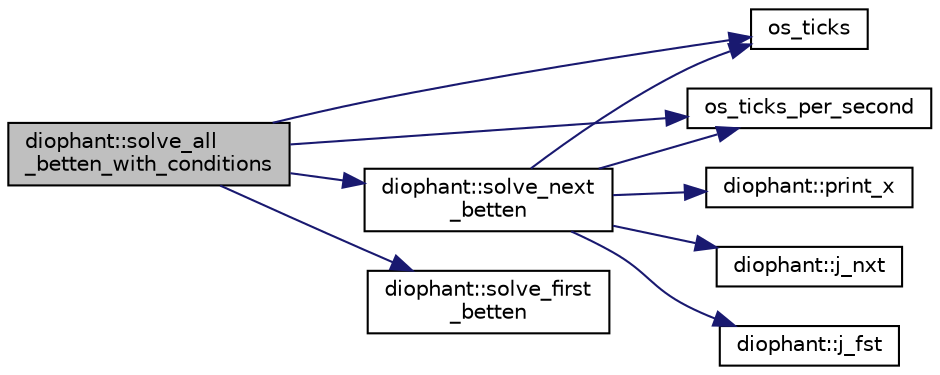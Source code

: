 digraph "diophant::solve_all_betten_with_conditions"
{
  edge [fontname="Helvetica",fontsize="10",labelfontname="Helvetica",labelfontsize="10"];
  node [fontname="Helvetica",fontsize="10",shape=record];
  rankdir="LR";
  Node613 [label="diophant::solve_all\l_betten_with_conditions",height=0.2,width=0.4,color="black", fillcolor="grey75", style="filled", fontcolor="black"];
  Node613 -> Node614 [color="midnightblue",fontsize="10",style="solid",fontname="Helvetica"];
  Node614 [label="os_ticks",height=0.2,width=0.4,color="black", fillcolor="white", style="filled",URL="$d5/db4/io__and__os_8h.html#a3da6d2b09e35d569adb7101dffcb5224"];
  Node613 -> Node615 [color="midnightblue",fontsize="10",style="solid",fontname="Helvetica"];
  Node615 [label="os_ticks_per_second",height=0.2,width=0.4,color="black", fillcolor="white", style="filled",URL="$d5/db4/io__and__os_8h.html#a1b35e7a094dfde9db39ae352c9c17042"];
  Node613 -> Node616 [color="midnightblue",fontsize="10",style="solid",fontname="Helvetica"];
  Node616 [label="diophant::solve_first\l_betten",height=0.2,width=0.4,color="black", fillcolor="white", style="filled",URL="$d7/d9c/classdiophant.html#a81a7f992acc7e822a7843bdc28fbe36e"];
  Node613 -> Node617 [color="midnightblue",fontsize="10",style="solid",fontname="Helvetica"];
  Node617 [label="diophant::solve_next\l_betten",height=0.2,width=0.4,color="black", fillcolor="white", style="filled",URL="$d7/d9c/classdiophant.html#a016c6994359c98f5939305532dc60f89"];
  Node617 -> Node614 [color="midnightblue",fontsize="10",style="solid",fontname="Helvetica"];
  Node617 -> Node615 [color="midnightblue",fontsize="10",style="solid",fontname="Helvetica"];
  Node617 -> Node618 [color="midnightblue",fontsize="10",style="solid",fontname="Helvetica"];
  Node618 [label="diophant::print_x",height=0.2,width=0.4,color="black", fillcolor="white", style="filled",URL="$d7/d9c/classdiophant.html#a0a0960d96500c35a1632c507925dbe6e"];
  Node617 -> Node619 [color="midnightblue",fontsize="10",style="solid",fontname="Helvetica"];
  Node619 [label="diophant::j_nxt",height=0.2,width=0.4,color="black", fillcolor="white", style="filled",URL="$d7/d9c/classdiophant.html#ab7edeaceecc124fb9595d34e2f10fd29"];
  Node617 -> Node620 [color="midnightblue",fontsize="10",style="solid",fontname="Helvetica"];
  Node620 [label="diophant::j_fst",height=0.2,width=0.4,color="black", fillcolor="white", style="filled",URL="$d7/d9c/classdiophant.html#aba2e20ceb103c3f0e00667a699c25fb5"];
}
